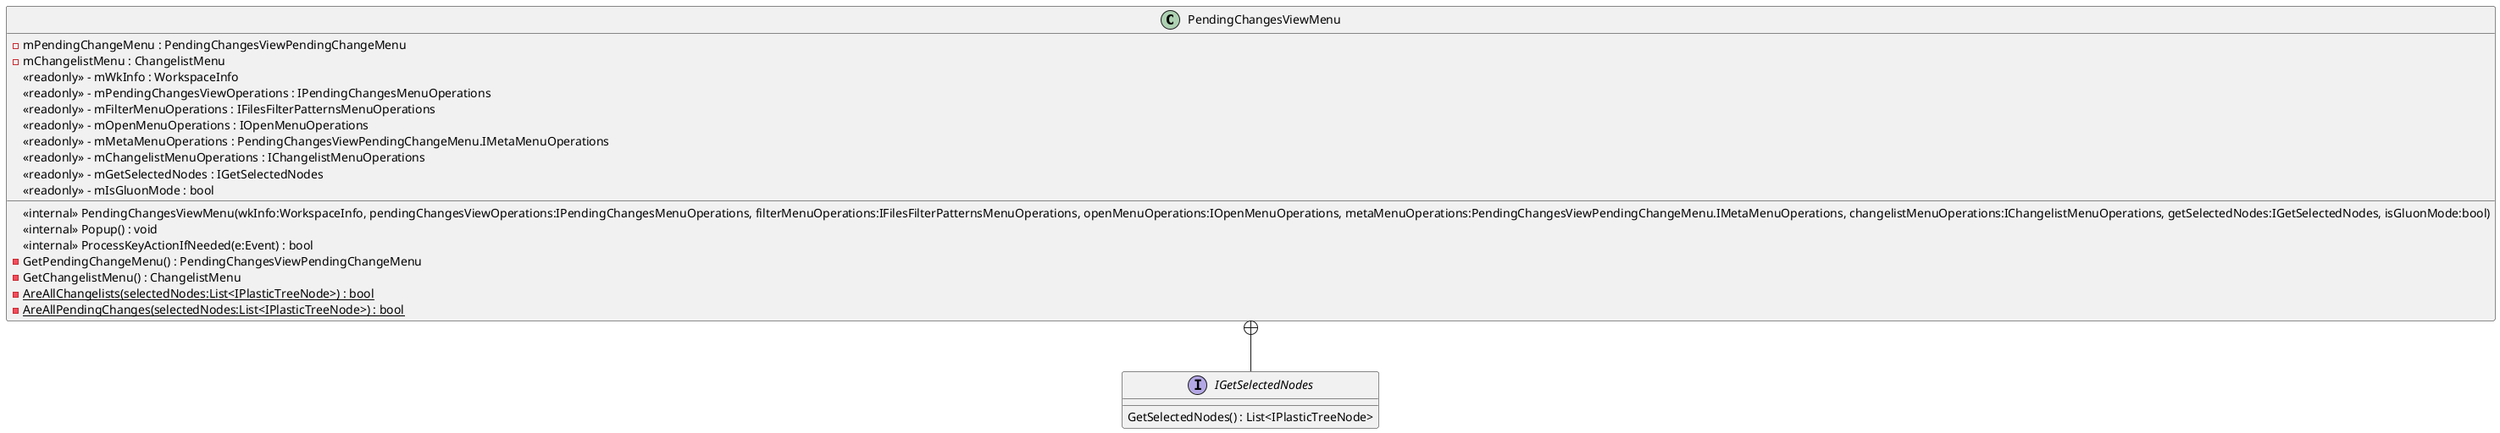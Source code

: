 @startuml
class PendingChangesViewMenu {
    <<internal>> PendingChangesViewMenu(wkInfo:WorkspaceInfo, pendingChangesViewOperations:IPendingChangesMenuOperations, filterMenuOperations:IFilesFilterPatternsMenuOperations, openMenuOperations:IOpenMenuOperations, metaMenuOperations:PendingChangesViewPendingChangeMenu.IMetaMenuOperations, changelistMenuOperations:IChangelistMenuOperations, getSelectedNodes:IGetSelectedNodes, isGluonMode:bool)
    <<internal>> Popup() : void
    <<internal>> ProcessKeyActionIfNeeded(e:Event) : bool
    - GetPendingChangeMenu() : PendingChangesViewPendingChangeMenu
    - GetChangelistMenu() : ChangelistMenu
    {static} - AreAllChangelists(selectedNodes:List<IPlasticTreeNode>) : bool
    {static} - AreAllPendingChanges(selectedNodes:List<IPlasticTreeNode>) : bool
    - mPendingChangeMenu : PendingChangesViewPendingChangeMenu
    - mChangelistMenu : ChangelistMenu
    <<readonly>> - mWkInfo : WorkspaceInfo
    <<readonly>> - mPendingChangesViewOperations : IPendingChangesMenuOperations
    <<readonly>> - mFilterMenuOperations : IFilesFilterPatternsMenuOperations
    <<readonly>> - mOpenMenuOperations : IOpenMenuOperations
    <<readonly>> - mMetaMenuOperations : PendingChangesViewPendingChangeMenu.IMetaMenuOperations
    <<readonly>> - mChangelistMenuOperations : IChangelistMenuOperations
    <<readonly>> - mGetSelectedNodes : IGetSelectedNodes
    <<readonly>> - mIsGluonMode : bool
}
interface IGetSelectedNodes {
    GetSelectedNodes() : List<IPlasticTreeNode>
}
PendingChangesViewMenu +-- IGetSelectedNodes
@enduml
